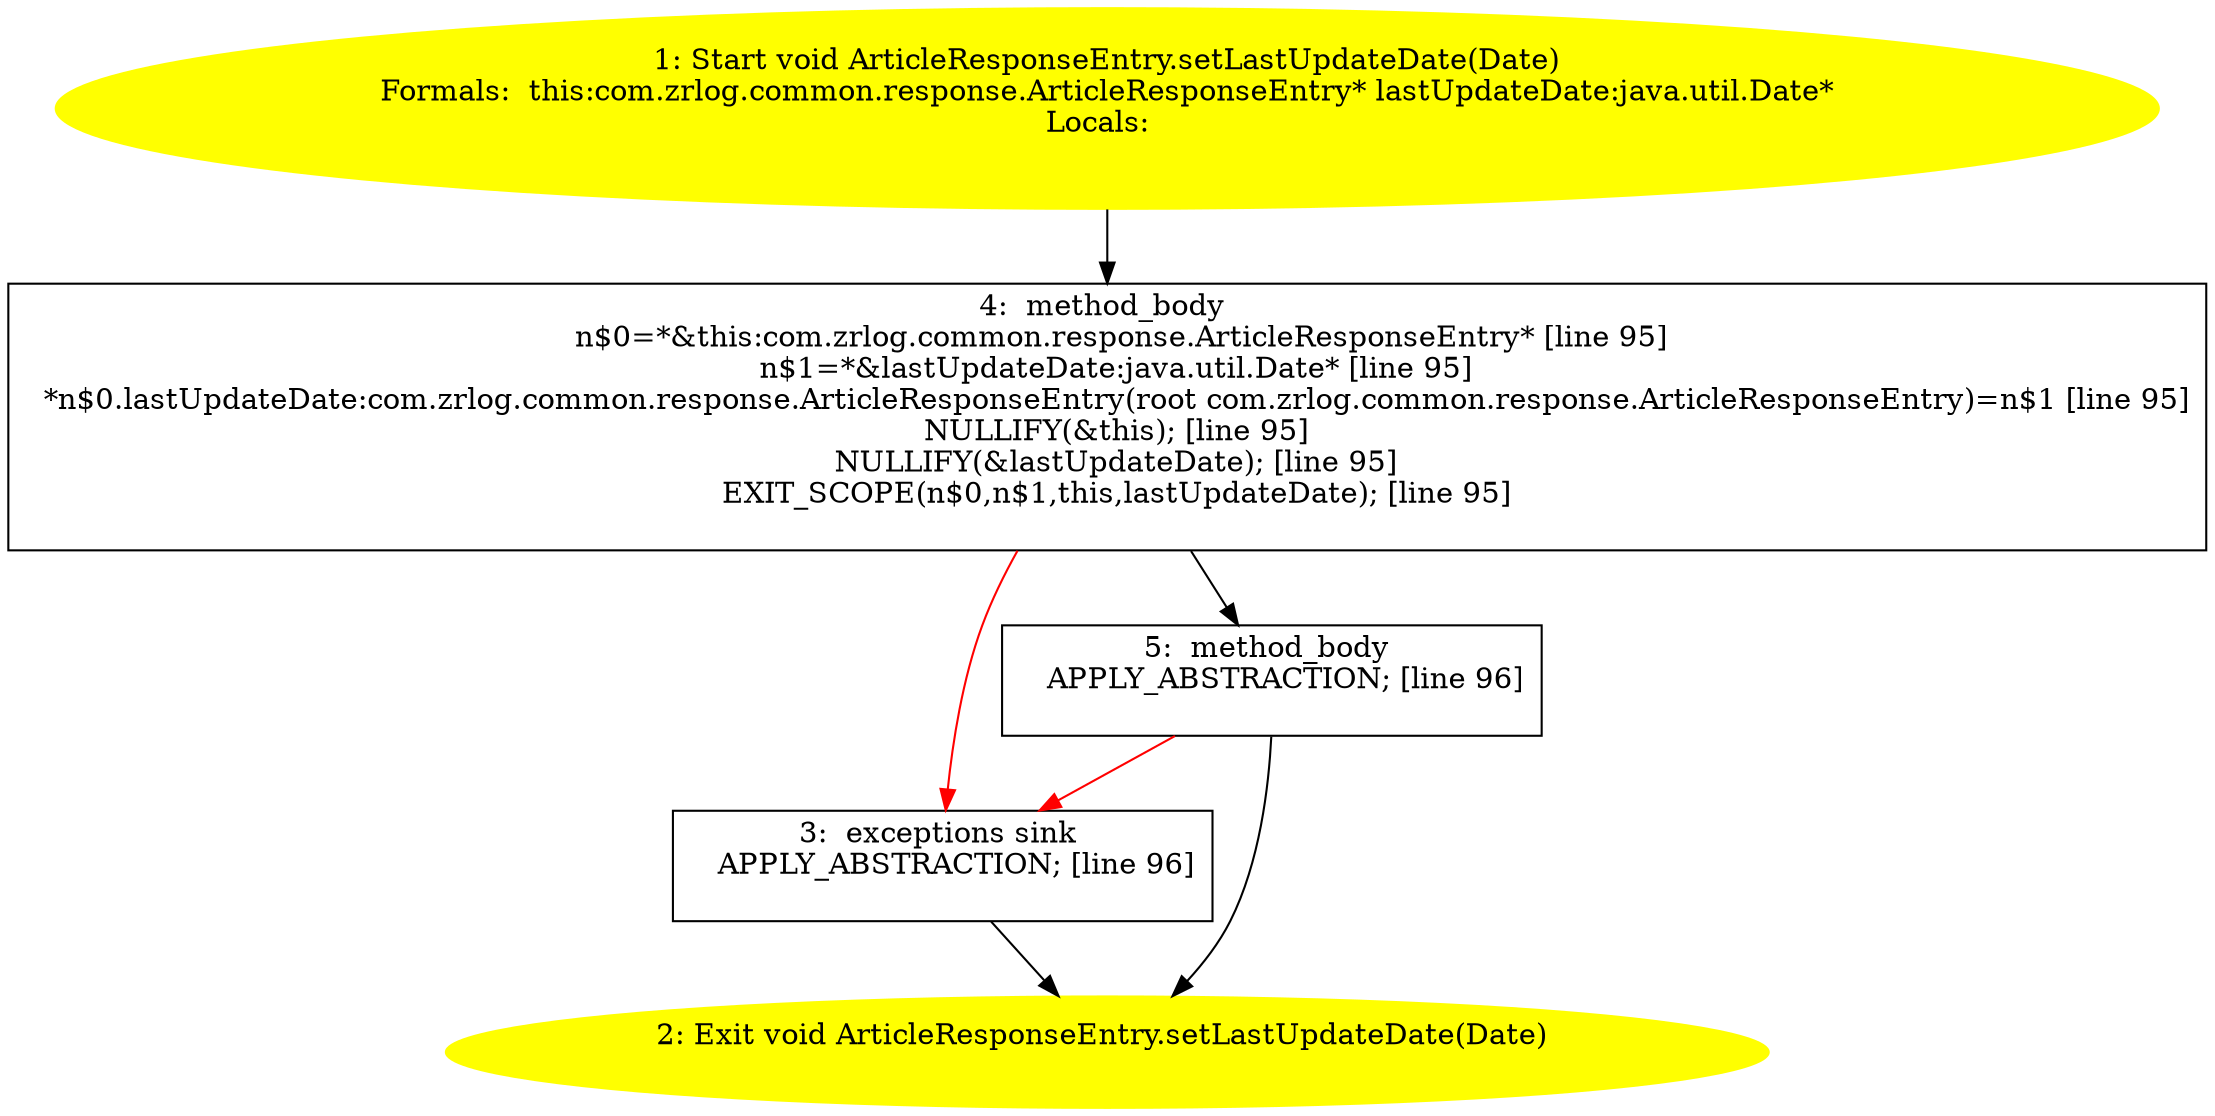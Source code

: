 /* @generated */
digraph cfg {
"com.zrlog.common.response.ArticleResponseEntry.setLastUpdateDate(java.util.Date):void.d468efc9a6790eabd6351191e2b92750_1" [label="1: Start void ArticleResponseEntry.setLastUpdateDate(Date)\nFormals:  this:com.zrlog.common.response.ArticleResponseEntry* lastUpdateDate:java.util.Date*\nLocals:  \n  " color=yellow style=filled]
	

	 "com.zrlog.common.response.ArticleResponseEntry.setLastUpdateDate(java.util.Date):void.d468efc9a6790eabd6351191e2b92750_1" -> "com.zrlog.common.response.ArticleResponseEntry.setLastUpdateDate(java.util.Date):void.d468efc9a6790eabd6351191e2b92750_4" ;
"com.zrlog.common.response.ArticleResponseEntry.setLastUpdateDate(java.util.Date):void.d468efc9a6790eabd6351191e2b92750_2" [label="2: Exit void ArticleResponseEntry.setLastUpdateDate(Date) \n  " color=yellow style=filled]
	

"com.zrlog.common.response.ArticleResponseEntry.setLastUpdateDate(java.util.Date):void.d468efc9a6790eabd6351191e2b92750_3" [label="3:  exceptions sink \n   APPLY_ABSTRACTION; [line 96]\n " shape="box"]
	

	 "com.zrlog.common.response.ArticleResponseEntry.setLastUpdateDate(java.util.Date):void.d468efc9a6790eabd6351191e2b92750_3" -> "com.zrlog.common.response.ArticleResponseEntry.setLastUpdateDate(java.util.Date):void.d468efc9a6790eabd6351191e2b92750_2" ;
"com.zrlog.common.response.ArticleResponseEntry.setLastUpdateDate(java.util.Date):void.d468efc9a6790eabd6351191e2b92750_4" [label="4:  method_body \n   n$0=*&this:com.zrlog.common.response.ArticleResponseEntry* [line 95]\n  n$1=*&lastUpdateDate:java.util.Date* [line 95]\n  *n$0.lastUpdateDate:com.zrlog.common.response.ArticleResponseEntry(root com.zrlog.common.response.ArticleResponseEntry)=n$1 [line 95]\n  NULLIFY(&this); [line 95]\n  NULLIFY(&lastUpdateDate); [line 95]\n  EXIT_SCOPE(n$0,n$1,this,lastUpdateDate); [line 95]\n " shape="box"]
	

	 "com.zrlog.common.response.ArticleResponseEntry.setLastUpdateDate(java.util.Date):void.d468efc9a6790eabd6351191e2b92750_4" -> "com.zrlog.common.response.ArticleResponseEntry.setLastUpdateDate(java.util.Date):void.d468efc9a6790eabd6351191e2b92750_5" ;
	 "com.zrlog.common.response.ArticleResponseEntry.setLastUpdateDate(java.util.Date):void.d468efc9a6790eabd6351191e2b92750_4" -> "com.zrlog.common.response.ArticleResponseEntry.setLastUpdateDate(java.util.Date):void.d468efc9a6790eabd6351191e2b92750_3" [color="red" ];
"com.zrlog.common.response.ArticleResponseEntry.setLastUpdateDate(java.util.Date):void.d468efc9a6790eabd6351191e2b92750_5" [label="5:  method_body \n   APPLY_ABSTRACTION; [line 96]\n " shape="box"]
	

	 "com.zrlog.common.response.ArticleResponseEntry.setLastUpdateDate(java.util.Date):void.d468efc9a6790eabd6351191e2b92750_5" -> "com.zrlog.common.response.ArticleResponseEntry.setLastUpdateDate(java.util.Date):void.d468efc9a6790eabd6351191e2b92750_2" ;
	 "com.zrlog.common.response.ArticleResponseEntry.setLastUpdateDate(java.util.Date):void.d468efc9a6790eabd6351191e2b92750_5" -> "com.zrlog.common.response.ArticleResponseEntry.setLastUpdateDate(java.util.Date):void.d468efc9a6790eabd6351191e2b92750_3" [color="red" ];
}
